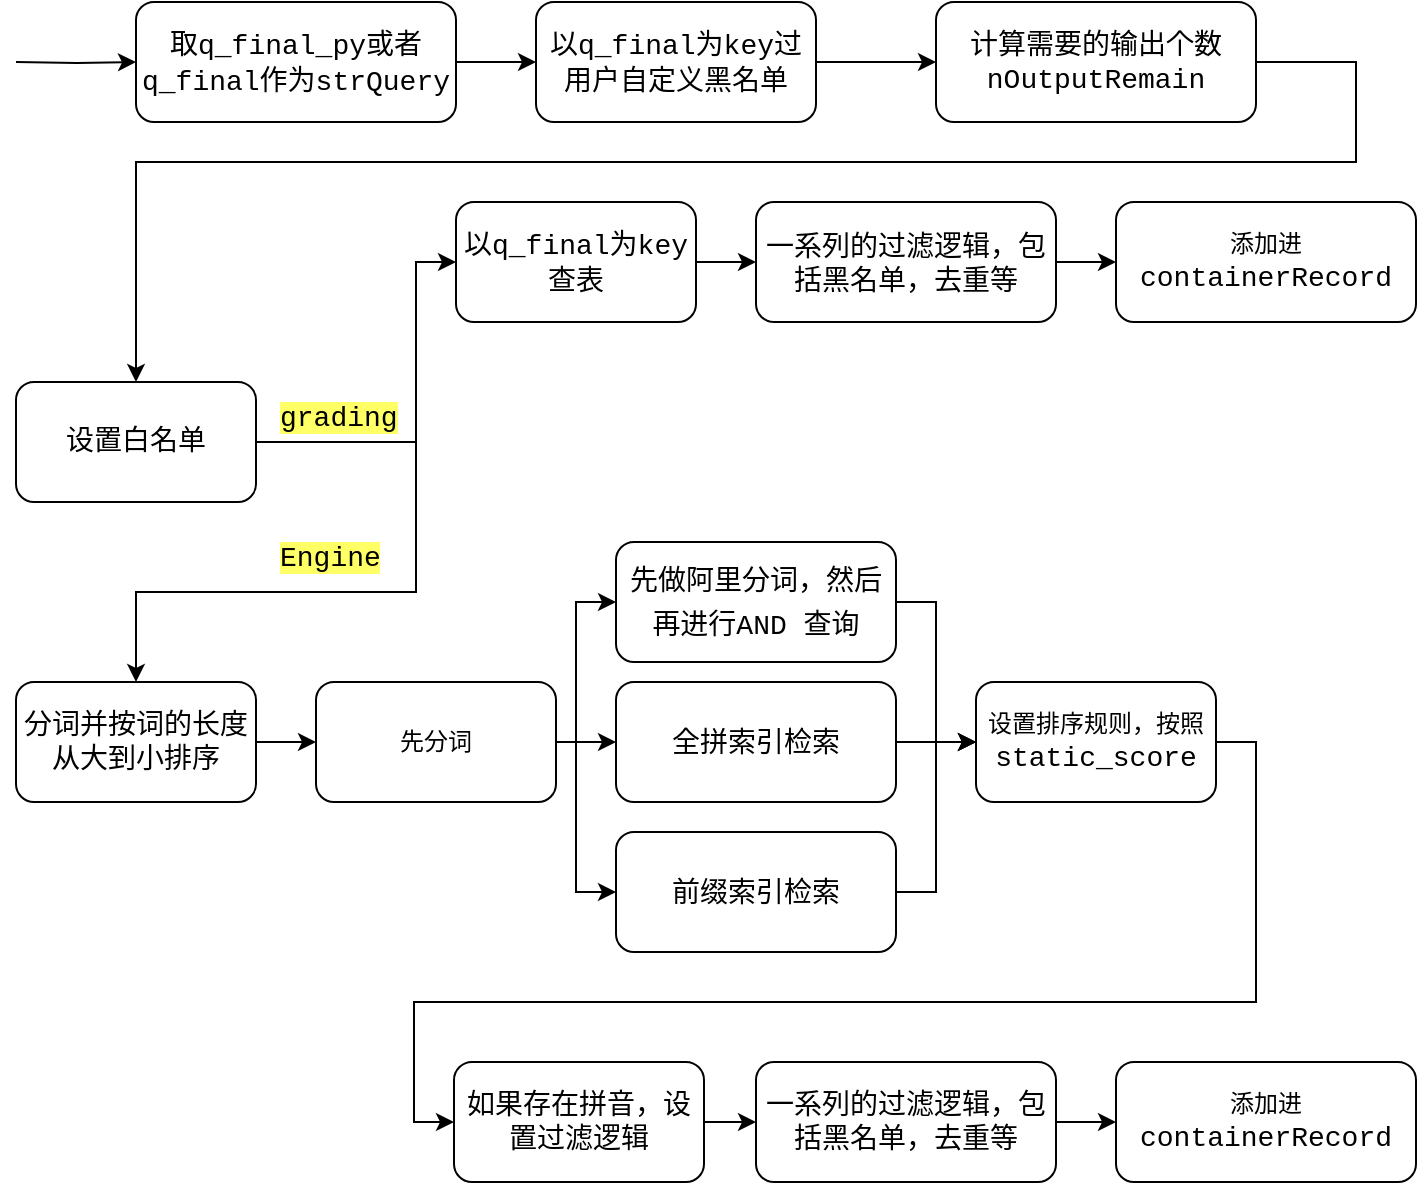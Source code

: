 <mxfile version="14.6.11" type="github"><diagram id="xLFEa1ty_1WI326AUvTk" name="Page-1"><mxGraphModel dx="2066" dy="1073" grid="1" gridSize="10" guides="1" tooltips="1" connect="1" arrows="1" fold="1" page="1" pageScale="1" pageWidth="827" pageHeight="1169" math="0" shadow="0"><root><mxCell id="0"/><mxCell id="1" parent="0"/><mxCell id="_t5fK1bajq5R3Ar4rzoz-2" style="edgeStyle=orthogonalEdgeStyle;rounded=0;orthogonalLoop=1;jettySize=auto;html=1;entryX=0;entryY=0.5;entryDx=0;entryDy=0;" edge="1" parent="1" target="_t5fK1bajq5R3Ar4rzoz-1"><mxGeometry relative="1" as="geometry"><mxPoint x="70" y="200" as="sourcePoint"/></mxGeometry></mxCell><mxCell id="_t5fK1bajq5R3Ar4rzoz-5" style="edgeStyle=orthogonalEdgeStyle;rounded=0;orthogonalLoop=1;jettySize=auto;html=1;exitX=1;exitY=0.5;exitDx=0;exitDy=0;entryX=0;entryY=0.5;entryDx=0;entryDy=0;" edge="1" parent="1" source="_t5fK1bajq5R3Ar4rzoz-1" target="_t5fK1bajq5R3Ar4rzoz-4"><mxGeometry relative="1" as="geometry"/></mxCell><mxCell id="_t5fK1bajq5R3Ar4rzoz-1" value="&lt;span style=&quot;background-color: rgb(255 , 255 , 255) ; font-size: 14px&quot;&gt;&lt;font face=&quot;Courier New&quot; style=&quot;font-size: 14px&quot;&gt;取&lt;span&gt;q_final_py或者q_final作为&lt;/span&gt;&lt;span&gt;strQuery&lt;/span&gt;&lt;/font&gt;&lt;/span&gt;" style="rounded=1;whiteSpace=wrap;html=1;" vertex="1" parent="1"><mxGeometry x="130" y="170" width="160" height="60" as="geometry"/></mxCell><mxCell id="_t5fK1bajq5R3Ar4rzoz-25" style="edgeStyle=orthogonalEdgeStyle;rounded=0;orthogonalLoop=1;jettySize=auto;html=1;exitX=1;exitY=0.5;exitDx=0;exitDy=0;" edge="1" parent="1" source="_t5fK1bajq5R3Ar4rzoz-4" target="_t5fK1bajq5R3Ar4rzoz-6"><mxGeometry relative="1" as="geometry"/></mxCell><mxCell id="_t5fK1bajq5R3Ar4rzoz-4" value="&lt;span style=&quot;background-color: rgb(255 , 255 , 255) ; font-size: 14px&quot;&gt;&lt;font face=&quot;Courier New&quot;&gt;以q_final为key过用户自定义黑名单&lt;/font&gt;&lt;/span&gt;" style="rounded=1;whiteSpace=wrap;html=1;" vertex="1" parent="1"><mxGeometry x="330" y="170" width="140" height="60" as="geometry"/></mxCell><mxCell id="_t5fK1bajq5R3Ar4rzoz-8" style="edgeStyle=orthogonalEdgeStyle;rounded=0;orthogonalLoop=1;jettySize=auto;html=1;exitX=1;exitY=0.5;exitDx=0;exitDy=0;" edge="1" parent="1" source="_t5fK1bajq5R3Ar4rzoz-6" target="_t5fK1bajq5R3Ar4rzoz-7"><mxGeometry relative="1" as="geometry"><Array as="points"><mxPoint x="740" y="200"/><mxPoint x="740" y="250"/><mxPoint x="130" y="250"/></Array></mxGeometry></mxCell><mxCell id="_t5fK1bajq5R3Ar4rzoz-6" value="&lt;font style=&quot;font-size: 14px&quot; face=&quot;Courier New&quot;&gt;计算需要的输出个数&lt;span style=&quot;background-color: rgb(255 , 255 , 255)&quot;&gt;nOutputRemain&lt;/span&gt;&lt;/font&gt;" style="rounded=1;whiteSpace=wrap;html=1;" vertex="1" parent="1"><mxGeometry x="530" y="170" width="160" height="60" as="geometry"/></mxCell><mxCell id="_t5fK1bajq5R3Ar4rzoz-26" style="edgeStyle=orthogonalEdgeStyle;rounded=0;orthogonalLoop=1;jettySize=auto;html=1;exitX=1;exitY=0.5;exitDx=0;exitDy=0;entryX=0;entryY=0.5;entryDx=0;entryDy=0;" edge="1" parent="1" source="_t5fK1bajq5R3Ar4rzoz-7" target="_t5fK1bajq5R3Ar4rzoz-11"><mxGeometry relative="1" as="geometry"><Array as="points"><mxPoint x="270" y="390"/><mxPoint x="270" y="300"/></Array></mxGeometry></mxCell><mxCell id="_t5fK1bajq5R3Ar4rzoz-27" style="edgeStyle=orthogonalEdgeStyle;rounded=0;orthogonalLoop=1;jettySize=auto;html=1;exitX=1;exitY=0.5;exitDx=0;exitDy=0;entryX=0.5;entryY=0;entryDx=0;entryDy=0;" edge="1" parent="1" source="_t5fK1bajq5R3Ar4rzoz-7" target="_t5fK1bajq5R3Ar4rzoz-17"><mxGeometry relative="1" as="geometry"><Array as="points"><mxPoint x="270" y="390"/><mxPoint x="270" y="465"/><mxPoint x="130" y="465"/></Array></mxGeometry></mxCell><mxCell id="_t5fK1bajq5R3Ar4rzoz-7" value="&lt;font style=&quot;font-size: 14px&quot; face=&quot;Courier New&quot;&gt;设置白名单&lt;/font&gt;" style="rounded=1;whiteSpace=wrap;html=1;" vertex="1" parent="1"><mxGeometry x="70" y="360" width="120" height="60" as="geometry"/></mxCell><mxCell id="_t5fK1bajq5R3Ar4rzoz-10" value="&lt;div style=&quot;font-weight: normal ; font-size: 14px ; line-height: 21px&quot;&gt;&lt;div&gt;&lt;font face=&quot;Courier New&quot; style=&quot;background-color: rgb(255 , 255 , 102)&quot;&gt;grading&lt;/font&gt;&lt;/div&gt;&lt;/div&gt;" style="text;whiteSpace=wrap;html=1;" vertex="1" parent="1"><mxGeometry x="200" y="360" width="140" height="40" as="geometry"/></mxCell><mxCell id="_t5fK1bajq5R3Ar4rzoz-14" style="edgeStyle=orthogonalEdgeStyle;rounded=0;orthogonalLoop=1;jettySize=auto;html=1;exitX=1;exitY=0.5;exitDx=0;exitDy=0;entryX=0;entryY=0.5;entryDx=0;entryDy=0;" edge="1" parent="1" source="_t5fK1bajq5R3Ar4rzoz-11" target="_t5fK1bajq5R3Ar4rzoz-12"><mxGeometry relative="1" as="geometry"/></mxCell><mxCell id="_t5fK1bajq5R3Ar4rzoz-11" value="&lt;span style=&quot;background-color: rgb(255 , 255 , 255) ; font-size: 14px&quot;&gt;&lt;font face=&quot;Courier New&quot;&gt;以q_final为key查表&lt;/font&gt;&lt;/span&gt;" style="rounded=1;whiteSpace=wrap;html=1;" vertex="1" parent="1"><mxGeometry x="290" y="270" width="120" height="60" as="geometry"/></mxCell><mxCell id="_t5fK1bajq5R3Ar4rzoz-15" style="edgeStyle=orthogonalEdgeStyle;rounded=0;orthogonalLoop=1;jettySize=auto;html=1;exitX=1;exitY=0.5;exitDx=0;exitDy=0;entryX=0;entryY=0.5;entryDx=0;entryDy=0;" edge="1" parent="1" source="_t5fK1bajq5R3Ar4rzoz-12" target="_t5fK1bajq5R3Ar4rzoz-13"><mxGeometry relative="1" as="geometry"/></mxCell><mxCell id="_t5fK1bajq5R3Ar4rzoz-12" value="&lt;font style=&quot;font-size: 14px&quot;&gt;一系列的过滤逻辑，包括黑名单，去重等&lt;/font&gt;" style="rounded=1;whiteSpace=wrap;html=1;" vertex="1" parent="1"><mxGeometry x="440" y="270" width="150" height="60" as="geometry"/></mxCell><mxCell id="_t5fK1bajq5R3Ar4rzoz-13" value="&lt;span style=&quot;background-color: rgb(255 , 255 , 255)&quot;&gt;&lt;font face=&quot;Courier New&quot;&gt;添加进&lt;span style=&quot;font-size: 14px&quot;&gt;containerRecord&lt;/span&gt;&lt;/font&gt;&lt;/span&gt;" style="rounded=1;whiteSpace=wrap;html=1;" vertex="1" parent="1"><mxGeometry x="620" y="270" width="150" height="60" as="geometry"/></mxCell><mxCell id="_t5fK1bajq5R3Ar4rzoz-16" value="&lt;div style=&quot;font-weight: normal ; font-size: 14px ; line-height: 21px&quot;&gt;&lt;div&gt;&lt;font face=&quot;Courier New&quot; style=&quot;background-color: rgb(255 , 255 , 102)&quot;&gt;Engine&lt;/font&gt;&lt;/div&gt;&lt;/div&gt;" style="text;whiteSpace=wrap;html=1;" vertex="1" parent="1"><mxGeometry x="200" y="430" width="60" height="40" as="geometry"/></mxCell><mxCell id="_t5fK1bajq5R3Ar4rzoz-29" style="edgeStyle=orthogonalEdgeStyle;rounded=0;orthogonalLoop=1;jettySize=auto;html=1;exitX=1;exitY=0.5;exitDx=0;exitDy=0;entryX=0;entryY=0.5;entryDx=0;entryDy=0;" edge="1" parent="1" source="_t5fK1bajq5R3Ar4rzoz-17" target="_t5fK1bajq5R3Ar4rzoz-18"><mxGeometry relative="1" as="geometry"/></mxCell><mxCell id="_t5fK1bajq5R3Ar4rzoz-17" value="&lt;font face=&quot;Courier New&quot; style=&quot;font-size: 14px&quot;&gt;分词并按词的长度从大到小排序&lt;/font&gt;" style="rounded=1;whiteSpace=wrap;html=1;" vertex="1" parent="1"><mxGeometry x="70" y="510" width="120" height="60" as="geometry"/></mxCell><mxCell id="_t5fK1bajq5R3Ar4rzoz-31" style="edgeStyle=orthogonalEdgeStyle;rounded=0;orthogonalLoop=1;jettySize=auto;html=1;exitX=1;exitY=0.5;exitDx=0;exitDy=0;entryX=0;entryY=0.5;entryDx=0;entryDy=0;" edge="1" parent="1" source="_t5fK1bajq5R3Ar4rzoz-18" target="_t5fK1bajq5R3Ar4rzoz-19"><mxGeometry relative="1" as="geometry"/></mxCell><mxCell id="_t5fK1bajq5R3Ar4rzoz-32" style="edgeStyle=orthogonalEdgeStyle;rounded=0;orthogonalLoop=1;jettySize=auto;html=1;exitX=1;exitY=0.5;exitDx=0;exitDy=0;entryX=0;entryY=0.5;entryDx=0;entryDy=0;" edge="1" parent="1" source="_t5fK1bajq5R3Ar4rzoz-18" target="_t5fK1bajq5R3Ar4rzoz-30"><mxGeometry relative="1" as="geometry"><Array as="points"><mxPoint x="350" y="540"/><mxPoint x="350" y="470"/></Array></mxGeometry></mxCell><mxCell id="_t5fK1bajq5R3Ar4rzoz-33" style="edgeStyle=orthogonalEdgeStyle;rounded=0;orthogonalLoop=1;jettySize=auto;html=1;exitX=1;exitY=0.5;exitDx=0;exitDy=0;entryX=0;entryY=0.5;entryDx=0;entryDy=0;" edge="1" parent="1" source="_t5fK1bajq5R3Ar4rzoz-18" target="_t5fK1bajq5R3Ar4rzoz-20"><mxGeometry relative="1" as="geometry"><Array as="points"><mxPoint x="350" y="540"/><mxPoint x="350" y="615"/></Array></mxGeometry></mxCell><mxCell id="_t5fK1bajq5R3Ar4rzoz-18" value="先分词" style="rounded=1;whiteSpace=wrap;html=1;" vertex="1" parent="1"><mxGeometry x="220" y="510" width="120" height="60" as="geometry"/></mxCell><mxCell id="_t5fK1bajq5R3Ar4rzoz-35" style="edgeStyle=orthogonalEdgeStyle;rounded=0;orthogonalLoop=1;jettySize=auto;html=1;exitX=1;exitY=0.5;exitDx=0;exitDy=0;" edge="1" parent="1" source="_t5fK1bajq5R3Ar4rzoz-19"><mxGeometry relative="1" as="geometry"><mxPoint x="550" y="540" as="targetPoint"/></mxGeometry></mxCell><mxCell id="_t5fK1bajq5R3Ar4rzoz-19" value="&lt;div style=&quot;font-size: 14px ; line-height: 21px&quot;&gt;&lt;span style=&quot;background-color: rgb(255 , 255 , 255)&quot;&gt;&lt;font face=&quot;Courier New&quot;&gt;全拼索引检索&lt;/font&gt;&lt;/span&gt;&lt;/div&gt;" style="rounded=1;whiteSpace=wrap;html=1;" vertex="1" parent="1"><mxGeometry x="370" y="510" width="140" height="60" as="geometry"/></mxCell><mxCell id="_t5fK1bajq5R3Ar4rzoz-36" style="edgeStyle=orthogonalEdgeStyle;rounded=0;orthogonalLoop=1;jettySize=auto;html=1;exitX=1;exitY=0.5;exitDx=0;exitDy=0;" edge="1" parent="1" source="_t5fK1bajq5R3Ar4rzoz-20"><mxGeometry relative="1" as="geometry"><mxPoint x="550" y="540" as="targetPoint"/><Array as="points"><mxPoint x="530" y="615"/><mxPoint x="530" y="540"/></Array></mxGeometry></mxCell><mxCell id="_t5fK1bajq5R3Ar4rzoz-20" value="&lt;div style=&quot;font-size: 14px ; line-height: 21px&quot;&gt;&lt;span style=&quot;background-color: rgb(255 , 255 , 255)&quot;&gt;&lt;font face=&quot;Courier New&quot;&gt;前缀索引检索&lt;/font&gt;&lt;/span&gt;&lt;/div&gt;" style="rounded=1;whiteSpace=wrap;html=1;" vertex="1" parent="1"><mxGeometry x="370" y="585" width="140" height="60" as="geometry"/></mxCell><mxCell id="_t5fK1bajq5R3Ar4rzoz-39" style="edgeStyle=orthogonalEdgeStyle;rounded=0;orthogonalLoop=1;jettySize=auto;html=1;exitX=1;exitY=0.5;exitDx=0;exitDy=0;entryX=0;entryY=0.5;entryDx=0;entryDy=0;" edge="1" parent="1" source="_t5fK1bajq5R3Ar4rzoz-21" target="_t5fK1bajq5R3Ar4rzoz-22"><mxGeometry relative="1" as="geometry"><Array as="points"><mxPoint x="690" y="540"/><mxPoint x="690" y="670"/><mxPoint x="269" y="670"/><mxPoint x="269" y="730"/></Array></mxGeometry></mxCell><mxCell id="_t5fK1bajq5R3Ar4rzoz-21" value="&lt;span style=&quot;background-color: rgb(255 , 255 , 255)&quot;&gt;&lt;font face=&quot;Courier New&quot;&gt;设置排序规则，按照&lt;span style=&quot;font-size: 14px&quot;&gt;static_score&lt;/span&gt;&lt;/font&gt;&lt;/span&gt;" style="rounded=1;whiteSpace=wrap;html=1;" vertex="1" parent="1"><mxGeometry x="550" y="510" width="120" height="60" as="geometry"/></mxCell><mxCell id="_t5fK1bajq5R3Ar4rzoz-37" style="edgeStyle=orthogonalEdgeStyle;rounded=0;orthogonalLoop=1;jettySize=auto;html=1;exitX=1;exitY=0.5;exitDx=0;exitDy=0;entryX=0;entryY=0.5;entryDx=0;entryDy=0;" edge="1" parent="1" source="_t5fK1bajq5R3Ar4rzoz-22" target="_t5fK1bajq5R3Ar4rzoz-23"><mxGeometry relative="1" as="geometry"/></mxCell><mxCell id="_t5fK1bajq5R3Ar4rzoz-22" value="&lt;font style=&quot;font-size: 14px&quot; face=&quot;Courier New&quot;&gt;如果存在拼音，设置过滤逻辑&lt;/font&gt;" style="rounded=1;whiteSpace=wrap;html=1;" vertex="1" parent="1"><mxGeometry x="289" y="700" width="125" height="60" as="geometry"/></mxCell><mxCell id="_t5fK1bajq5R3Ar4rzoz-38" style="edgeStyle=orthogonalEdgeStyle;rounded=0;orthogonalLoop=1;jettySize=auto;html=1;exitX=1;exitY=0.5;exitDx=0;exitDy=0;entryX=0;entryY=0.5;entryDx=0;entryDy=0;" edge="1" parent="1" source="_t5fK1bajq5R3Ar4rzoz-23" target="_t5fK1bajq5R3Ar4rzoz-24"><mxGeometry relative="1" as="geometry"/></mxCell><mxCell id="_t5fK1bajq5R3Ar4rzoz-23" value="&lt;font face=&quot;Courier New&quot; style=&quot;font-size: 14px&quot;&gt;一系列的过滤逻辑，包括黑名单，去重等&lt;/font&gt;" style="rounded=1;whiteSpace=wrap;html=1;" vertex="1" parent="1"><mxGeometry x="440" y="700" width="150" height="60" as="geometry"/></mxCell><mxCell id="_t5fK1bajq5R3Ar4rzoz-24" value="&lt;font face=&quot;Courier New&quot; style=&quot;background-color: rgb(255 , 255 , 255)&quot;&gt;添加进&lt;span style=&quot;font-size: 14px&quot;&gt;containerRecord&lt;/span&gt;&lt;/font&gt;" style="rounded=1;whiteSpace=wrap;html=1;" vertex="1" parent="1"><mxGeometry x="620" y="700" width="150" height="60" as="geometry"/></mxCell><mxCell id="_t5fK1bajq5R3Ar4rzoz-34" style="edgeStyle=orthogonalEdgeStyle;rounded=0;orthogonalLoop=1;jettySize=auto;html=1;exitX=1;exitY=0.5;exitDx=0;exitDy=0;entryX=0;entryY=0.5;entryDx=0;entryDy=0;" edge="1" parent="1" source="_t5fK1bajq5R3Ar4rzoz-30" target="_t5fK1bajq5R3Ar4rzoz-21"><mxGeometry relative="1" as="geometry"/></mxCell><mxCell id="_t5fK1bajq5R3Ar4rzoz-30" value="&lt;div style=&quot;font-weight: normal ; font-size: 14px ; line-height: 21px&quot;&gt;&lt;div&gt;&lt;span style=&quot;background-color: rgb(255 , 255 , 255)&quot;&gt;&lt;font face=&quot;Courier New&quot;&gt;先做阿里分词，然后再进行AND 查询&lt;/font&gt;&lt;/span&gt;&lt;/div&gt;&lt;/div&gt;" style="rounded=1;whiteSpace=wrap;html=1;" vertex="1" parent="1"><mxGeometry x="370" y="440" width="140" height="60" as="geometry"/></mxCell></root></mxGraphModel></diagram></mxfile>